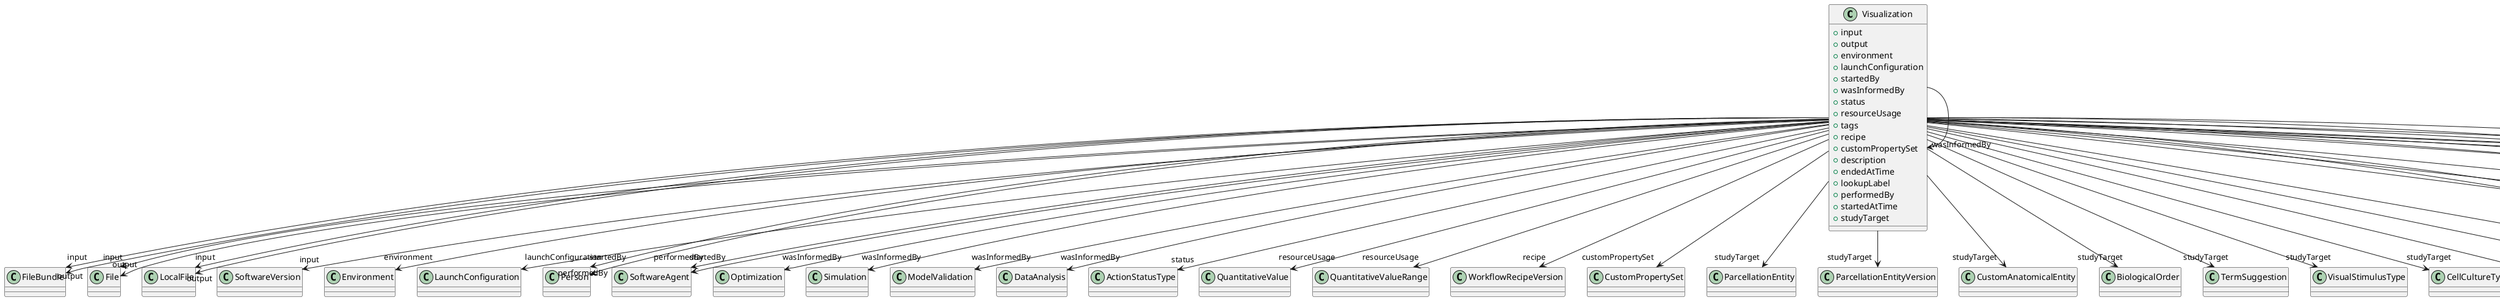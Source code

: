 @startuml
class Visualization {
+input
+output
+environment
+launchConfiguration
+startedBy
+wasInformedBy
+status
+resourceUsage
+tags
+recipe
+customPropertySet
+description
+endedAtTime
+lookupLabel
+performedBy
+startedAtTime
+studyTarget

}
Visualization -d-> "input" FileBundle
Visualization -d-> "input" File
Visualization -d-> "input" LocalFile
Visualization -d-> "input" SoftwareVersion
Visualization -d-> "output" FileBundle
Visualization -d-> "output" File
Visualization -d-> "output" LocalFile
Visualization -d-> "environment" Environment
Visualization -d-> "launchConfiguration" LaunchConfiguration
Visualization -d-> "startedBy" Person
Visualization -d-> "startedBy" SoftwareAgent
Visualization -d-> "wasInformedBy" Visualization
Visualization -d-> "wasInformedBy" Optimization
Visualization -d-> "wasInformedBy" Simulation
Visualization -d-> "wasInformedBy" ModelValidation
Visualization -d-> "wasInformedBy" DataAnalysis
Visualization -d-> "status" ActionStatusType
Visualization -d-> "resourceUsage" QuantitativeValue
Visualization -d-> "resourceUsage" QuantitativeValueRange
Visualization -d-> "recipe" WorkflowRecipeVersion
Visualization -d-> "customPropertySet" CustomPropertySet
Visualization -d-> "performedBy" Person
Visualization -d-> "performedBy" SoftwareAgent
Visualization -d-> "studyTarget" ParcellationEntity
Visualization -d-> "studyTarget" ParcellationEntityVersion
Visualization -d-> "studyTarget" CustomAnatomicalEntity
Visualization -d-> "studyTarget" BiologicalOrder
Visualization -d-> "studyTarget" TermSuggestion
Visualization -d-> "studyTarget" VisualStimulusType
Visualization -d-> "studyTarget" CellCultureType
Visualization -d-> "studyTarget" MolecularEntity
Visualization -d-> "studyTarget" GeneticStrainType
Visualization -d-> "studyTarget" GustatoryStimulusType
Visualization -d-> "studyTarget" Organ
Visualization -d-> "studyTarget" Disease
Visualization -d-> "studyTarget" TactileStimulusType
Visualization -d-> "studyTarget" AuditoryStimulusType
Visualization -d-> "studyTarget" UBERONParcellation
Visualization -d-> "studyTarget" BiologicalSex
Visualization -d-> "studyTarget" Species
Visualization -d-> "studyTarget" OpticalStimulusType
Visualization -d-> "studyTarget" DiseaseModel
Visualization -d-> "studyTarget" OlfactoryStimulusType
Visualization -d-> "studyTarget" Handedness
Visualization -d-> "studyTarget" CellType
Visualization -d-> "studyTarget" BreedingType
Visualization -d-> "studyTarget" ElectericalStimulusType
Visualization -d-> "studyTarget" SubcellularEntity

@enduml